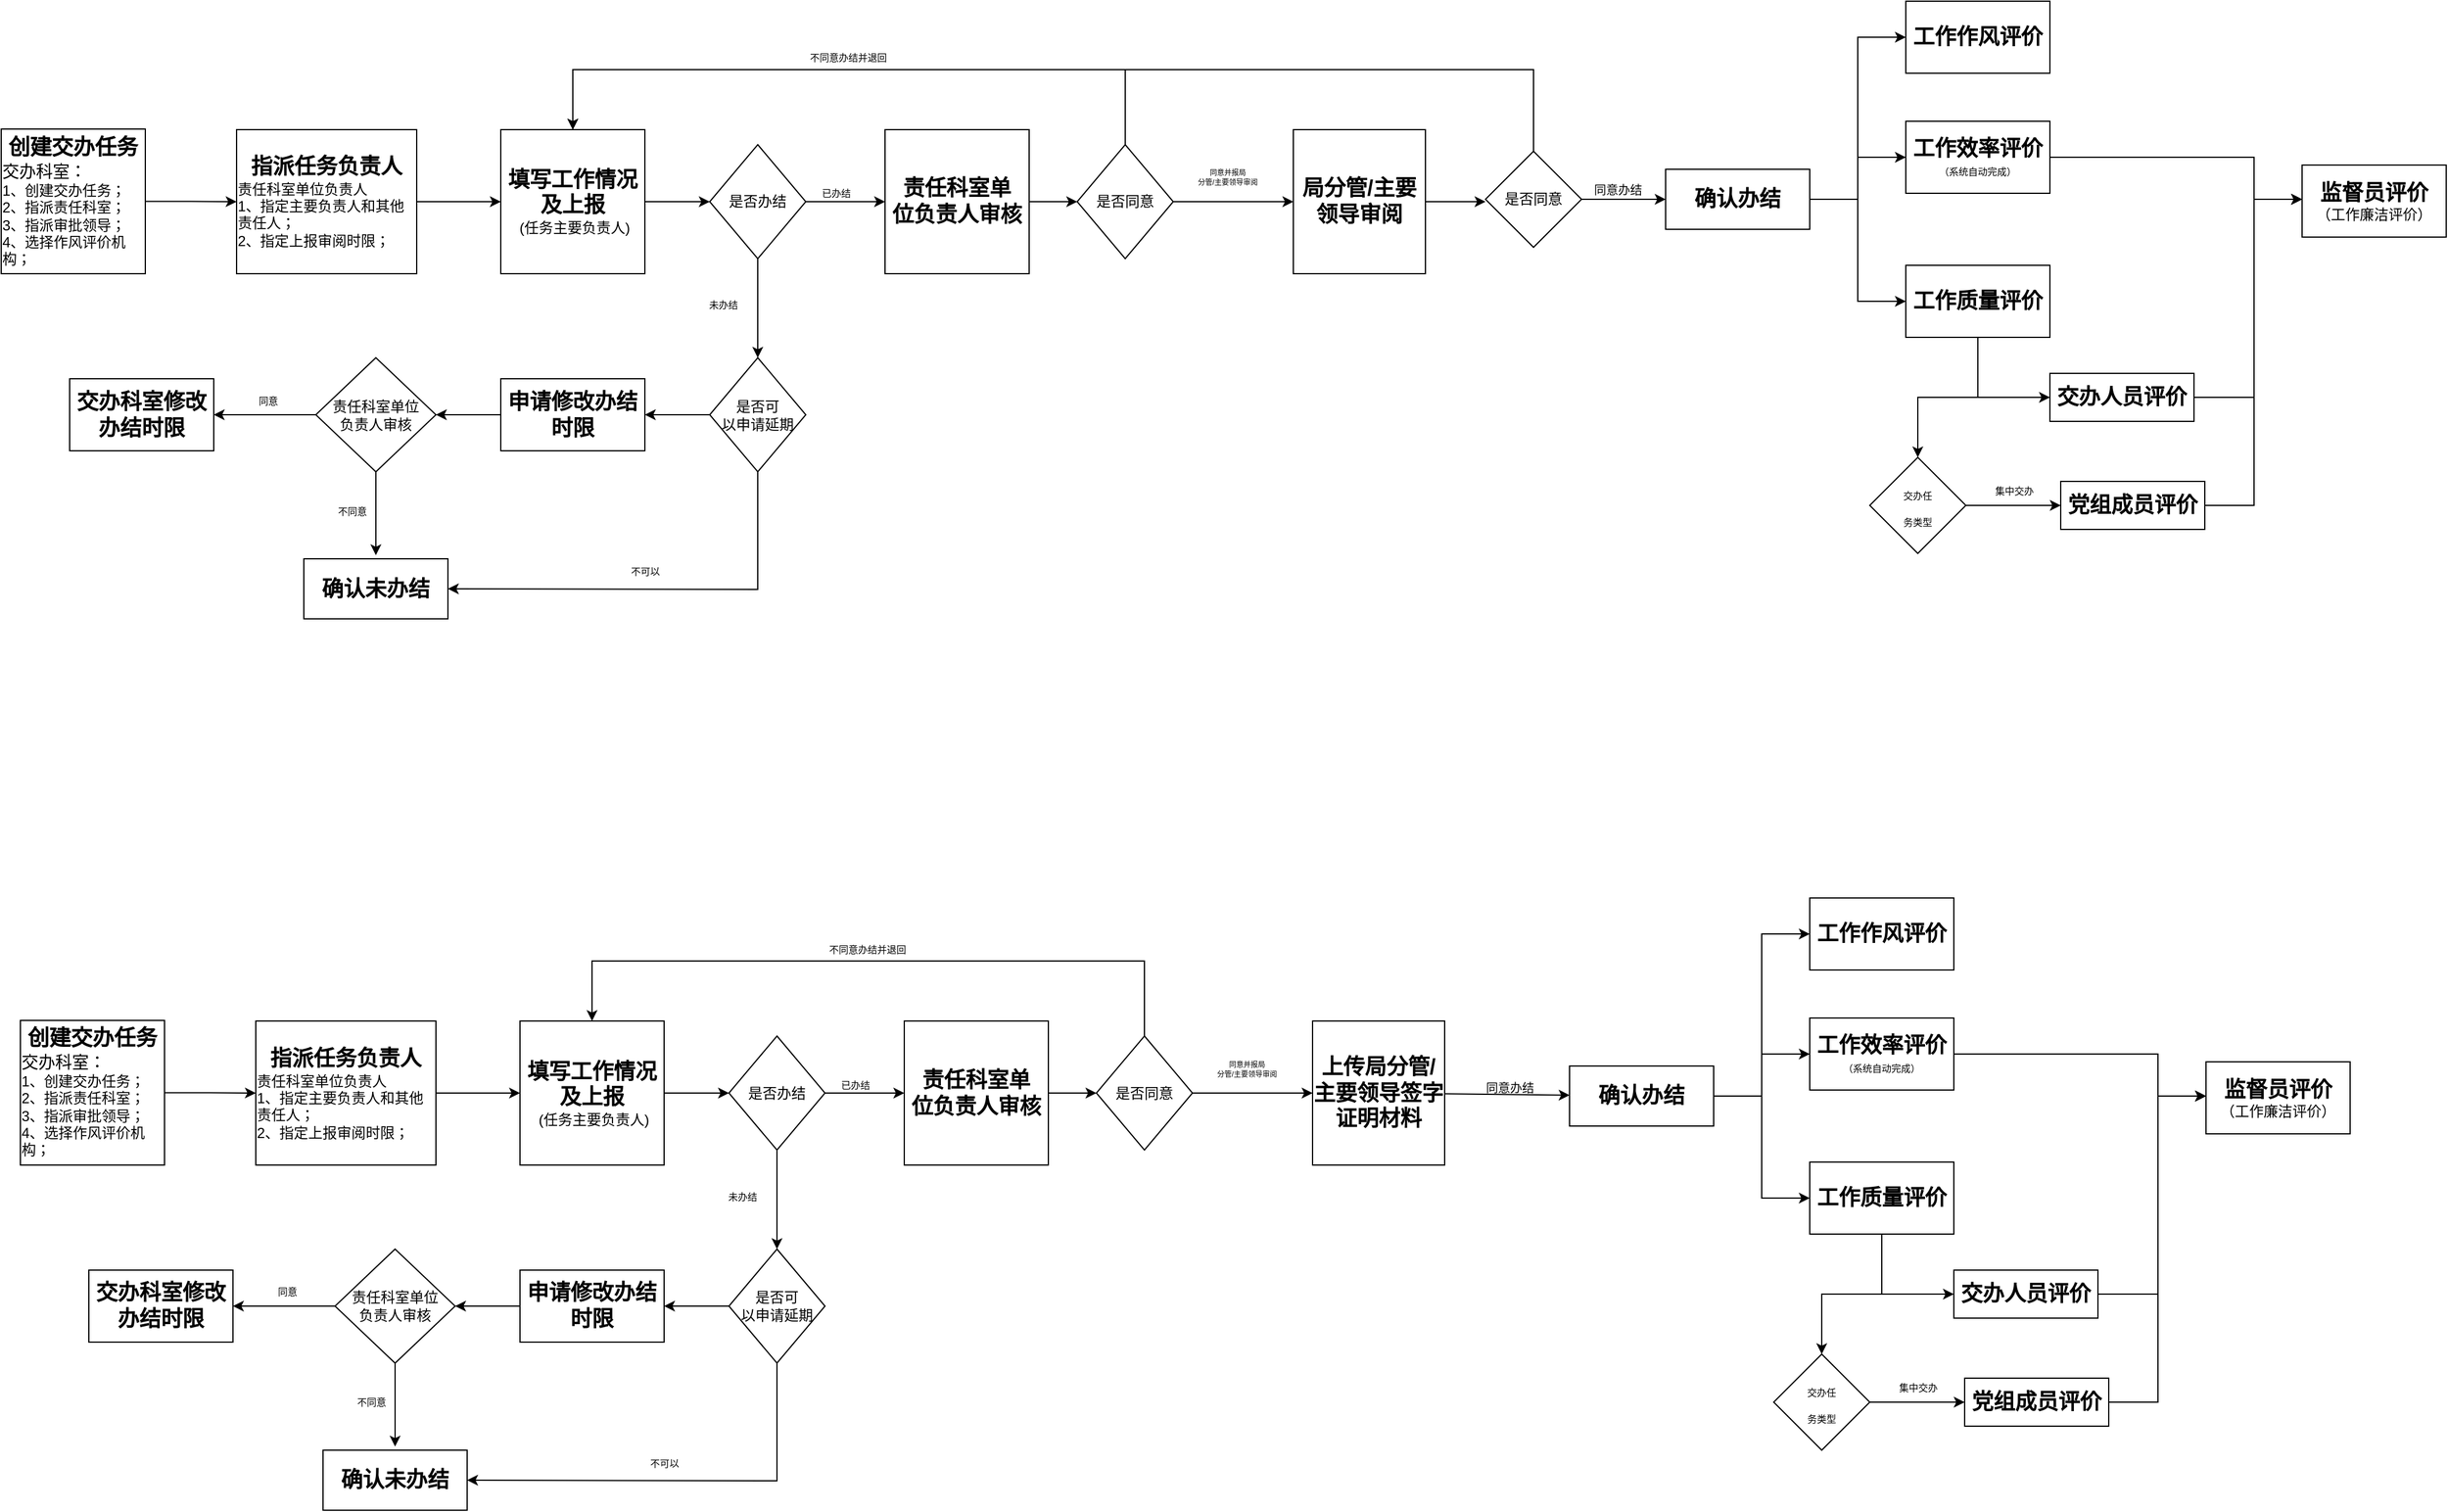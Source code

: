<mxfile version="16.2.4" type="github">
  <diagram id="zva_Izvk_Pw7jRFiOZ6U" name="第 1 页">
    <mxGraphModel dx="2249" dy="794" grid="1" gridSize="10" guides="1" tooltips="1" connect="1" arrows="1" fold="1" page="1" pageScale="1" pageWidth="827" pageHeight="1169" math="0" shadow="0">
      <root>
        <mxCell id="0" />
        <mxCell id="1" parent="0" />
        <mxCell id="wEzHK_rQ6-qJ8AS3pq5E-3" value="" style="edgeStyle=orthogonalEdgeStyle;rounded=0;orthogonalLoop=1;jettySize=auto;html=1;" edge="1" parent="1" source="wEzHK_rQ6-qJ8AS3pq5E-1" target="wEzHK_rQ6-qJ8AS3pq5E-2">
          <mxGeometry relative="1" as="geometry" />
        </mxCell>
        <mxCell id="wEzHK_rQ6-qJ8AS3pq5E-1" value="&lt;span style=&quot;text-align: left&quot;&gt;&lt;b&gt;&lt;font style=&quot;font-size: 18px&quot;&gt;创建交办任务&lt;/font&gt;&lt;/b&gt;&lt;br&gt;&lt;div style=&quot;text-align: left&quot;&gt;&lt;span style=&quot;font-size: 14px ; text-align: center&quot;&gt;交办科室：&lt;/span&gt;&lt;/div&gt;&lt;/span&gt;&lt;div style=&quot;text-align: left&quot;&gt;&lt;span&gt;1、创建交办任务；&lt;/span&gt;&lt;/div&gt;&lt;div style=&quot;text-align: left&quot;&gt;&lt;span&gt;2、指派责任科室；&lt;/span&gt;&lt;/div&gt;&lt;div style=&quot;text-align: left&quot;&gt;&lt;span&gt;3、指派审批领导；&lt;/span&gt;&lt;/div&gt;&lt;div style=&quot;text-align: left&quot;&gt;&lt;span&gt;4、选择作风评价机构；&lt;/span&gt;&lt;/div&gt;" style="rounded=0;whiteSpace=wrap;html=1;" vertex="1" parent="1">
          <mxGeometry x="-196" y="279.5" width="120" height="120.5" as="geometry" />
        </mxCell>
        <mxCell id="wEzHK_rQ6-qJ8AS3pq5E-7" value="" style="edgeStyle=orthogonalEdgeStyle;rounded=0;orthogonalLoop=1;jettySize=auto;html=1;fontSize=14;" edge="1" parent="1" source="wEzHK_rQ6-qJ8AS3pq5E-2" target="wEzHK_rQ6-qJ8AS3pq5E-6">
          <mxGeometry relative="1" as="geometry" />
        </mxCell>
        <mxCell id="wEzHK_rQ6-qJ8AS3pq5E-2" value="&lt;b&gt;&lt;font style=&quot;font-size: 18px&quot;&gt;指派任务负责人&lt;/font&gt;&lt;/b&gt;&lt;br&gt;&lt;div style=&quot;text-align: left&quot;&gt;责任科室单位负责人&lt;/div&gt;&lt;div style=&quot;text-align: left&quot;&gt;&lt;span&gt;1、指定主要负责人和其他责任人；&lt;/span&gt;&lt;/div&gt;&lt;div style=&quot;text-align: left&quot;&gt;&lt;span&gt;2、指定上报审阅时限；&lt;/span&gt;&lt;/div&gt;" style="rounded=0;whiteSpace=wrap;html=1;" vertex="1" parent="1">
          <mxGeometry y="280" width="150" height="120" as="geometry" />
        </mxCell>
        <mxCell id="wEzHK_rQ6-qJ8AS3pq5E-162" style="edgeStyle=none;rounded=0;orthogonalLoop=1;jettySize=auto;html=1;entryX=0;entryY=0.5;entryDx=0;entryDy=0;fontSize=18;" edge="1" parent="1" source="wEzHK_rQ6-qJ8AS3pq5E-6" target="wEzHK_rQ6-qJ8AS3pq5E-161">
          <mxGeometry relative="1" as="geometry" />
        </mxCell>
        <mxCell id="wEzHK_rQ6-qJ8AS3pq5E-6" value="&lt;font&gt;&lt;span style=&quot;font-size: 18px&quot;&gt;&lt;b&gt;填写工作情况及上报&lt;/b&gt;&lt;/span&gt;&lt;br&gt;&lt;div&gt;&lt;span&gt;&amp;nbsp;(任务主要负责人)&lt;/span&gt;&lt;br&gt;&lt;/div&gt;&lt;/font&gt;" style="whiteSpace=wrap;html=1;rounded=0;" vertex="1" parent="1">
          <mxGeometry x="220" y="280" width="120" height="120" as="geometry" />
        </mxCell>
        <mxCell id="wEzHK_rQ6-qJ8AS3pq5E-18" style="edgeStyle=orthogonalEdgeStyle;rounded=0;orthogonalLoop=1;jettySize=auto;html=1;fontSize=8;entryX=0.5;entryY=0;entryDx=0;entryDy=0;" edge="1" parent="1" source="wEzHK_rQ6-qJ8AS3pq5E-16" target="wEzHK_rQ6-qJ8AS3pq5E-6">
          <mxGeometry relative="1" as="geometry">
            <mxPoint x="280" y="230" as="targetPoint" />
            <Array as="points">
              <mxPoint x="740" y="230" />
              <mxPoint x="280" y="230" />
            </Array>
          </mxGeometry>
        </mxCell>
        <mxCell id="wEzHK_rQ6-qJ8AS3pq5E-19" value="不同意办结并退回" style="edgeLabel;html=1;align=center;verticalAlign=middle;resizable=0;points=[];fontSize=8;" vertex="1" connectable="0" parent="wEzHK_rQ6-qJ8AS3pq5E-18">
          <mxGeometry x="-0.08" y="-3" relative="1" as="geometry">
            <mxPoint x="-30" y="-7" as="offset" />
          </mxGeometry>
        </mxCell>
        <mxCell id="wEzHK_rQ6-qJ8AS3pq5E-21" value="" style="edgeStyle=orthogonalEdgeStyle;rounded=0;orthogonalLoop=1;jettySize=auto;html=1;fontSize=8;" edge="1" parent="1" source="wEzHK_rQ6-qJ8AS3pq5E-16" target="wEzHK_rQ6-qJ8AS3pq5E-20">
          <mxGeometry relative="1" as="geometry" />
        </mxCell>
        <mxCell id="wEzHK_rQ6-qJ8AS3pq5E-16" value="是否同意" style="rhombus;whiteSpace=wrap;html=1;rounded=0;" vertex="1" parent="1">
          <mxGeometry x="700" y="292.5" width="80" height="95" as="geometry" />
        </mxCell>
        <mxCell id="wEzHK_rQ6-qJ8AS3pq5E-26" value="" style="edgeStyle=orthogonalEdgeStyle;rounded=0;orthogonalLoop=1;jettySize=auto;html=1;fontSize=18;" edge="1" parent="1" source="wEzHK_rQ6-qJ8AS3pq5E-20">
          <mxGeometry relative="1" as="geometry">
            <mxPoint x="1040" y="340" as="targetPoint" />
          </mxGeometry>
        </mxCell>
        <mxCell id="wEzHK_rQ6-qJ8AS3pq5E-20" value="&lt;font style=&quot;font-size: 18px&quot;&gt;&lt;b&gt;局分管/主要领导审阅&lt;/b&gt;&lt;/font&gt;" style="whiteSpace=wrap;html=1;rounded=0;" vertex="1" parent="1">
          <mxGeometry x="880" y="280" width="110" height="120" as="geometry" />
        </mxCell>
        <mxCell id="wEzHK_rQ6-qJ8AS3pq5E-23" value="同意并报局&lt;br&gt;分管/主要领导审阅" style="text;html=1;align=center;verticalAlign=middle;resizable=0;points=[];autosize=1;strokeColor=none;fillColor=none;fontSize=6;" vertex="1" parent="1">
          <mxGeometry x="770" y="310" width="110" height="20" as="geometry" />
        </mxCell>
        <mxCell id="wEzHK_rQ6-qJ8AS3pq5E-31" style="edgeStyle=orthogonalEdgeStyle;rounded=0;orthogonalLoop=1;jettySize=auto;html=1;fontSize=18;exitX=0.5;exitY=1;exitDx=0;exitDy=0;" edge="1" parent="1" source="wEzHK_rQ6-qJ8AS3pq5E-40">
          <mxGeometry relative="1" as="geometry">
            <mxPoint x="1090" y="385" as="sourcePoint" />
            <mxPoint x="280" y="280" as="targetPoint" />
            <Array as="points">
              <mxPoint x="1080" y="230" />
              <mxPoint x="280" y="230" />
            </Array>
          </mxGeometry>
        </mxCell>
        <mxCell id="wEzHK_rQ6-qJ8AS3pq5E-33" value="同意办结" style="text;html=1;align=center;verticalAlign=middle;resizable=0;points=[];autosize=1;strokeColor=none;fillColor=none;fontSize=10;" vertex="1" parent="1">
          <mxGeometry x="1120" y="320" width="60" height="20" as="geometry" />
        </mxCell>
        <mxCell id="wEzHK_rQ6-qJ8AS3pq5E-63" value="" style="edgeStyle=orthogonalEdgeStyle;rounded=0;orthogonalLoop=1;jettySize=auto;html=1;fontSize=8;exitX=1;exitY=0.5;exitDx=0;exitDy=0;" edge="1" parent="1" source="wEzHK_rQ6-qJ8AS3pq5E-37" target="wEzHK_rQ6-qJ8AS3pq5E-62">
          <mxGeometry relative="1" as="geometry">
            <Array as="points">
              <mxPoint x="1350" y="338" />
              <mxPoint x="1350" y="423" />
            </Array>
          </mxGeometry>
        </mxCell>
        <mxCell id="wEzHK_rQ6-qJ8AS3pq5E-67" value="" style="edgeStyle=orthogonalEdgeStyle;rounded=0;orthogonalLoop=1;jettySize=auto;html=1;fontSize=18;startArrow=none;exitX=1;exitY=0.5;exitDx=0;exitDy=0;" edge="1" parent="1" source="wEzHK_rQ6-qJ8AS3pq5E-37" target="wEzHK_rQ6-qJ8AS3pq5E-66">
          <mxGeometry relative="1" as="geometry">
            <mxPoint x="1350" y="303" as="sourcePoint" />
            <Array as="points">
              <mxPoint x="1350" y="338" />
              <mxPoint x="1350" y="203" />
            </Array>
          </mxGeometry>
        </mxCell>
        <mxCell id="wEzHK_rQ6-qJ8AS3pq5E-69" style="edgeStyle=orthogonalEdgeStyle;rounded=0;orthogonalLoop=1;jettySize=auto;html=1;entryX=0;entryY=0.5;entryDx=0;entryDy=0;fontSize=18;" edge="1" parent="1" source="wEzHK_rQ6-qJ8AS3pq5E-37" target="wEzHK_rQ6-qJ8AS3pq5E-68">
          <mxGeometry relative="1" as="geometry" />
        </mxCell>
        <mxCell id="wEzHK_rQ6-qJ8AS3pq5E-37" value="&lt;b&gt;&lt;font style=&quot;font-size: 18px&quot;&gt;确认办结&lt;/font&gt;&lt;/b&gt;" style="whiteSpace=wrap;html=1;rounded=0;" vertex="1" parent="1">
          <mxGeometry x="1190" y="313" width="120" height="50" as="geometry" />
        </mxCell>
        <mxCell id="wEzHK_rQ6-qJ8AS3pq5E-159" style="edgeStyle=none;rounded=0;orthogonalLoop=1;jettySize=auto;html=1;fontSize=18;" edge="1" parent="1" source="wEzHK_rQ6-qJ8AS3pq5E-40" target="wEzHK_rQ6-qJ8AS3pq5E-37">
          <mxGeometry relative="1" as="geometry" />
        </mxCell>
        <mxCell id="wEzHK_rQ6-qJ8AS3pq5E-40" value="是否同意" style="rhombus;whiteSpace=wrap;html=1;rounded=0;" vertex="1" parent="1">
          <mxGeometry x="1040" y="298" width="80" height="80" as="geometry" />
        </mxCell>
        <mxCell id="wEzHK_rQ6-qJ8AS3pq5E-76" style="edgeStyle=orthogonalEdgeStyle;rounded=0;orthogonalLoop=1;jettySize=auto;html=1;entryX=0;entryY=0.5;entryDx=0;entryDy=0;fontSize=18;" edge="1" parent="1" source="wEzHK_rQ6-qJ8AS3pq5E-51">
          <mxGeometry relative="1" as="geometry">
            <mxPoint x="1720" y="338" as="targetPoint" />
            <Array as="points">
              <mxPoint x="1680" y="503" />
              <mxPoint x="1680" y="338" />
            </Array>
          </mxGeometry>
        </mxCell>
        <mxCell id="wEzHK_rQ6-qJ8AS3pq5E-51" value="&lt;b&gt;&lt;font style=&quot;font-size: 18px&quot;&gt;交办人员评价&lt;/font&gt;&lt;/b&gt;" style="whiteSpace=wrap;html=1;rounded=0;" vertex="1" parent="1">
          <mxGeometry x="1510" y="483" width="120" height="40" as="geometry" />
        </mxCell>
        <mxCell id="wEzHK_rQ6-qJ8AS3pq5E-56" value="" style="edgeStyle=orthogonalEdgeStyle;rounded=0;orthogonalLoop=1;jettySize=auto;html=1;fontSize=8;" edge="1" parent="1" source="wEzHK_rQ6-qJ8AS3pq5E-53" target="wEzHK_rQ6-qJ8AS3pq5E-55">
          <mxGeometry relative="1" as="geometry" />
        </mxCell>
        <mxCell id="wEzHK_rQ6-qJ8AS3pq5E-53" value="&lt;font style=&quot;font-size: 8px&quot;&gt;交办任&lt;br&gt;务类型&lt;/font&gt;" style="rhombus;whiteSpace=wrap;html=1;fontSize=18;" vertex="1" parent="1">
          <mxGeometry x="1360" y="553" width="80" height="80" as="geometry" />
        </mxCell>
        <mxCell id="wEzHK_rQ6-qJ8AS3pq5E-77" style="edgeStyle=orthogonalEdgeStyle;rounded=0;orthogonalLoop=1;jettySize=auto;html=1;entryX=0;entryY=0.5;entryDx=0;entryDy=0;fontSize=18;" edge="1" parent="1" source="wEzHK_rQ6-qJ8AS3pq5E-55">
          <mxGeometry relative="1" as="geometry">
            <mxPoint x="1720" y="338" as="targetPoint" />
            <Array as="points">
              <mxPoint x="1680" y="593" />
              <mxPoint x="1680" y="338" />
            </Array>
          </mxGeometry>
        </mxCell>
        <mxCell id="wEzHK_rQ6-qJ8AS3pq5E-55" value="&lt;b&gt;&lt;font style=&quot;font-size: 18px&quot;&gt;党组成员评价&lt;/font&gt;&lt;/b&gt;" style="whiteSpace=wrap;html=1;fontSize=18;" vertex="1" parent="1">
          <mxGeometry x="1519" y="573" width="120" height="40" as="geometry" />
        </mxCell>
        <mxCell id="wEzHK_rQ6-qJ8AS3pq5E-57" value="&lt;font style=&quot;font-size: 8px&quot;&gt;集中交办&lt;/font&gt;" style="text;html=1;align=center;verticalAlign=middle;resizable=0;points=[];autosize=1;strokeColor=none;fillColor=none;fontSize=18;" vertex="1" parent="1">
          <mxGeometry x="1450" y="563" width="60" height="30" as="geometry" />
        </mxCell>
        <mxCell id="wEzHK_rQ6-qJ8AS3pq5E-64" style="edgeStyle=orthogonalEdgeStyle;rounded=0;orthogonalLoop=1;jettySize=auto;html=1;fontSize=18;" edge="1" parent="1" source="wEzHK_rQ6-qJ8AS3pq5E-62" target="wEzHK_rQ6-qJ8AS3pq5E-53">
          <mxGeometry relative="1" as="geometry" />
        </mxCell>
        <mxCell id="wEzHK_rQ6-qJ8AS3pq5E-72" style="edgeStyle=orthogonalEdgeStyle;rounded=0;orthogonalLoop=1;jettySize=auto;html=1;fontSize=8;" edge="1" parent="1" source="wEzHK_rQ6-qJ8AS3pq5E-62" target="wEzHK_rQ6-qJ8AS3pq5E-51">
          <mxGeometry relative="1" as="geometry">
            <Array as="points">
              <mxPoint x="1450" y="503" />
            </Array>
          </mxGeometry>
        </mxCell>
        <mxCell id="wEzHK_rQ6-qJ8AS3pq5E-62" value="&lt;font style=&quot;font-size: 18px&quot;&gt;&lt;b&gt;工作质量评价&lt;/b&gt;&lt;/font&gt;" style="whiteSpace=wrap;html=1;rounded=0;" vertex="1" parent="1">
          <mxGeometry x="1390" y="393" width="120" height="60" as="geometry" />
        </mxCell>
        <mxCell id="wEzHK_rQ6-qJ8AS3pq5E-66" value="&lt;font style=&quot;font-size: 18px&quot;&gt;&lt;b&gt;工作作风评价&lt;/b&gt;&lt;/font&gt;" style="whiteSpace=wrap;html=1;rounded=0;" vertex="1" parent="1">
          <mxGeometry x="1390" y="173" width="120" height="60" as="geometry" />
        </mxCell>
        <mxCell id="wEzHK_rQ6-qJ8AS3pq5E-74" value="" style="edgeStyle=orthogonalEdgeStyle;rounded=0;orthogonalLoop=1;jettySize=auto;html=1;fontSize=8;exitX=1;exitY=0.5;exitDx=0;exitDy=0;" edge="1" parent="1" source="wEzHK_rQ6-qJ8AS3pq5E-68">
          <mxGeometry relative="1" as="geometry">
            <mxPoint x="1720" y="338" as="targetPoint" />
            <Array as="points">
              <mxPoint x="1680" y="303" />
              <mxPoint x="1680" y="338" />
            </Array>
          </mxGeometry>
        </mxCell>
        <mxCell id="wEzHK_rQ6-qJ8AS3pq5E-73" value="&lt;b&gt;&lt;font style=&quot;font-size: 18px&quot;&gt;监督员评价&lt;/font&gt;&lt;/b&gt;&lt;br&gt;（工作廉洁评价）" style="whiteSpace=wrap;html=1;rounded=0;" vertex="1" parent="1">
          <mxGeometry x="1720" y="309.5" width="120" height="60" as="geometry" />
        </mxCell>
        <mxCell id="wEzHK_rQ6-qJ8AS3pq5E-68" value="&lt;font&gt;&lt;span style=&quot;font-weight: bold ; font-size: 18px&quot;&gt;工作效率评价&lt;/span&gt;&lt;br&gt;&lt;font style=&quot;font-size: 8px&quot;&gt;（系统自动完成）&lt;/font&gt;&lt;br&gt;&lt;/font&gt;" style="whiteSpace=wrap;html=1;rounded=0;" vertex="1" parent="1">
          <mxGeometry x="1390" y="273" width="120" height="60" as="geometry" />
        </mxCell>
        <mxCell id="wEzHK_rQ6-qJ8AS3pq5E-78" value="" style="edgeStyle=orthogonalEdgeStyle;rounded=0;orthogonalLoop=1;jettySize=auto;html=1;fontSize=18;endArrow=none;" edge="1" parent="1" source="wEzHK_rQ6-qJ8AS3pq5E-37" target="wEzHK_rQ6-qJ8AS3pq5E-68">
          <mxGeometry relative="1" as="geometry">
            <mxPoint x="1310" y="338" as="sourcePoint" />
            <mxPoint x="1450" y="203" as="targetPoint" />
          </mxGeometry>
        </mxCell>
        <mxCell id="wEzHK_rQ6-qJ8AS3pq5E-87" style="edgeStyle=orthogonalEdgeStyle;rounded=0;orthogonalLoop=1;jettySize=auto;html=1;fontSize=18;" edge="1" parent="1" source="wEzHK_rQ6-qJ8AS3pq5E-85" target="wEzHK_rQ6-qJ8AS3pq5E-16">
          <mxGeometry relative="1" as="geometry" />
        </mxCell>
        <mxCell id="wEzHK_rQ6-qJ8AS3pq5E-85" value="&lt;font style=&quot;font-size: 18px&quot;&gt;&lt;b&gt;&lt;span style=&quot;background-color: rgb(255 , 255 , 255)&quot;&gt;责任科室单&lt;/span&gt;&lt;br style=&quot;background-color: rgb(255 , 255 , 255)&quot;&gt;&lt;span style=&quot;background-color: rgb(255 , 255 , 255)&quot;&gt;位负责人审核&lt;/span&gt;&lt;/b&gt;&lt;/font&gt;" style="whiteSpace=wrap;html=1;rounded=0;align=center;" vertex="1" parent="1">
          <mxGeometry x="540" y="280" width="120" height="120" as="geometry" />
        </mxCell>
        <mxCell id="wEzHK_rQ6-qJ8AS3pq5E-92" value="" style="edgeStyle=orthogonalEdgeStyle;rounded=0;orthogonalLoop=1;jettySize=auto;html=1;" edge="1" parent="1" target="wEzHK_rQ6-qJ8AS3pq5E-95">
          <mxGeometry relative="1" as="geometry">
            <mxPoint x="60" y="1299.5" as="sourcePoint" />
          </mxGeometry>
        </mxCell>
        <mxCell id="wEzHK_rQ6-qJ8AS3pq5E-94" value="" style="edgeStyle=orthogonalEdgeStyle;rounded=0;orthogonalLoop=1;jettySize=auto;html=1;fontSize=14;" edge="1" parent="1" target="wEzHK_rQ6-qJ8AS3pq5E-97">
          <mxGeometry relative="1" as="geometry">
            <mxPoint x="300" y="1300" as="sourcePoint" />
          </mxGeometry>
        </mxCell>
        <mxCell id="wEzHK_rQ6-qJ8AS3pq5E-96" value="" style="edgeStyle=orthogonalEdgeStyle;rounded=0;orthogonalLoop=1;jettySize=auto;html=1;fontSize=18;" edge="1" parent="1" target="wEzHK_rQ6-qJ8AS3pq5E-144">
          <mxGeometry relative="1" as="geometry">
            <mxPoint x="490" y="1300" as="sourcePoint" />
          </mxGeometry>
        </mxCell>
        <mxCell id="wEzHK_rQ6-qJ8AS3pq5E-109" value="" style="edgeStyle=orthogonalEdgeStyle;rounded=0;orthogonalLoop=1;jettySize=auto;html=1;fontSize=10;" edge="1" parent="1" target="wEzHK_rQ6-qJ8AS3pq5E-119">
          <mxGeometry relative="1" as="geometry">
            <Array as="points">
              <mxPoint x="1155" y="1220" />
              <mxPoint x="1570" y="1220" />
            </Array>
            <mxPoint x="1155" y="1255" as="sourcePoint" />
          </mxGeometry>
        </mxCell>
        <mxCell id="wEzHK_rQ6-qJ8AS3pq5E-163" style="edgeStyle=none;rounded=0;orthogonalLoop=1;jettySize=auto;html=1;entryX=0;entryY=0.5;entryDx=0;entryDy=0;fontSize=18;" edge="1" parent="1" source="wEzHK_rQ6-qJ8AS3pq5E-161" target="wEzHK_rQ6-qJ8AS3pq5E-85">
          <mxGeometry relative="1" as="geometry" />
        </mxCell>
        <mxCell id="wEzHK_rQ6-qJ8AS3pq5E-170" value="" style="edgeStyle=none;rounded=0;orthogonalLoop=1;jettySize=auto;html=1;fontSize=8;" edge="1" parent="1" source="wEzHK_rQ6-qJ8AS3pq5E-161" target="wEzHK_rQ6-qJ8AS3pq5E-188">
          <mxGeometry relative="1" as="geometry">
            <mxPoint x="434" y="440" as="targetPoint" />
          </mxGeometry>
        </mxCell>
        <mxCell id="wEzHK_rQ6-qJ8AS3pq5E-161" value="是否办结" style="rhombus;whiteSpace=wrap;html=1;rounded=0;" vertex="1" parent="1">
          <mxGeometry x="394" y="292.5" width="80" height="95" as="geometry" />
        </mxCell>
        <mxCell id="wEzHK_rQ6-qJ8AS3pq5E-164" value="&lt;font style=&quot;font-size: 8px&quot;&gt;已办结&lt;/font&gt;" style="text;html=1;align=center;verticalAlign=middle;resizable=0;points=[];autosize=1;strokeColor=none;fillColor=none;fontSize=18;" vertex="1" parent="1">
          <mxGeometry x="474" y="315" width="50" height="30" as="geometry" />
        </mxCell>
        <mxCell id="wEzHK_rQ6-qJ8AS3pq5E-168" value="&lt;font style=&quot;font-size: 8px&quot;&gt;未办结&lt;/font&gt;" style="text;html=1;align=center;verticalAlign=middle;resizable=0;points=[];autosize=1;strokeColor=none;fillColor=none;fontSize=18;" vertex="1" parent="1">
          <mxGeometry x="380" y="408" width="50" height="30" as="geometry" />
        </mxCell>
        <mxCell id="wEzHK_rQ6-qJ8AS3pq5E-178" style="edgeStyle=none;rounded=0;orthogonalLoop=1;jettySize=auto;html=1;entryX=1;entryY=0.5;entryDx=0;entryDy=0;fontSize=18;" edge="1" parent="1" source="wEzHK_rQ6-qJ8AS3pq5E-174" target="wEzHK_rQ6-qJ8AS3pq5E-177">
          <mxGeometry relative="1" as="geometry" />
        </mxCell>
        <mxCell id="wEzHK_rQ6-qJ8AS3pq5E-174" value="&lt;b&gt;&lt;font style=&quot;font-size: 18px&quot;&gt;申请修改办结时限&lt;/font&gt;&lt;/b&gt;" style="whiteSpace=wrap;html=1;rounded=0;" vertex="1" parent="1">
          <mxGeometry x="220" y="487.5" width="120" height="60" as="geometry" />
        </mxCell>
        <mxCell id="wEzHK_rQ6-qJ8AS3pq5E-179" style="edgeStyle=none;rounded=0;orthogonalLoop=1;jettySize=auto;html=1;fontSize=18;entryX=1;entryY=0.5;entryDx=0;entryDy=0;" edge="1" parent="1" source="wEzHK_rQ6-qJ8AS3pq5E-177" target="wEzHK_rQ6-qJ8AS3pq5E-181">
          <mxGeometry relative="1" as="geometry">
            <mxPoint x="6" y="517.5" as="targetPoint" />
          </mxGeometry>
        </mxCell>
        <mxCell id="wEzHK_rQ6-qJ8AS3pq5E-184" value="" style="edgeStyle=none;rounded=0;orthogonalLoop=1;jettySize=auto;html=1;fontSize=8;" edge="1" parent="1" source="wEzHK_rQ6-qJ8AS3pq5E-177">
          <mxGeometry relative="1" as="geometry">
            <mxPoint x="116" y="634.5" as="targetPoint" />
          </mxGeometry>
        </mxCell>
        <mxCell id="wEzHK_rQ6-qJ8AS3pq5E-177" value="责任科室单位&lt;br&gt;负责人审核" style="rhombus;whiteSpace=wrap;html=1;rounded=0;" vertex="1" parent="1">
          <mxGeometry x="66" y="470" width="100" height="95" as="geometry" />
        </mxCell>
        <mxCell id="wEzHK_rQ6-qJ8AS3pq5E-180" value="&lt;font style=&quot;font-size: 8px&quot;&gt;同意&lt;/font&gt;" style="text;html=1;align=center;verticalAlign=middle;resizable=0;points=[];autosize=1;strokeColor=none;fillColor=none;fontSize=18;" vertex="1" parent="1">
          <mxGeometry x="6" y="487.5" width="40" height="30" as="geometry" />
        </mxCell>
        <mxCell id="wEzHK_rQ6-qJ8AS3pq5E-181" value="&lt;b&gt;&lt;font style=&quot;font-size: 18px&quot;&gt;交办科室修改办结时限&lt;/font&gt;&lt;/b&gt;" style="whiteSpace=wrap;html=1;rounded=0;" vertex="1" parent="1">
          <mxGeometry x="-139" y="487.5" width="120" height="60" as="geometry" />
        </mxCell>
        <mxCell id="wEzHK_rQ6-qJ8AS3pq5E-185" value="&lt;font style=&quot;font-size: 8px&quot;&gt;不同意&lt;/font&gt;" style="text;html=1;align=center;verticalAlign=middle;resizable=0;points=[];autosize=1;strokeColor=none;fillColor=none;fontSize=18;" vertex="1" parent="1">
          <mxGeometry x="71" y="579.5" width="50" height="30" as="geometry" />
        </mxCell>
        <mxCell id="wEzHK_rQ6-qJ8AS3pq5E-187" value="&lt;b&gt;&lt;font style=&quot;font-size: 18px&quot;&gt;确认未办结&lt;/font&gt;&lt;/b&gt;" style="whiteSpace=wrap;html=1;rounded=0;" vertex="1" parent="1">
          <mxGeometry x="56" y="637.5" width="120" height="50" as="geometry" />
        </mxCell>
        <mxCell id="wEzHK_rQ6-qJ8AS3pq5E-189" value="" style="edgeStyle=none;rounded=0;orthogonalLoop=1;jettySize=auto;html=1;fontSize=18;" edge="1" parent="1" source="wEzHK_rQ6-qJ8AS3pq5E-188" target="wEzHK_rQ6-qJ8AS3pq5E-174">
          <mxGeometry relative="1" as="geometry" />
        </mxCell>
        <mxCell id="wEzHK_rQ6-qJ8AS3pq5E-192" style="edgeStyle=none;rounded=0;orthogonalLoop=1;jettySize=auto;html=1;entryX=1;entryY=0.5;entryDx=0;entryDy=0;fontSize=18;" edge="1" parent="1" source="wEzHK_rQ6-qJ8AS3pq5E-188" target="wEzHK_rQ6-qJ8AS3pq5E-187">
          <mxGeometry relative="1" as="geometry">
            <Array as="points">
              <mxPoint x="434" y="663" />
            </Array>
          </mxGeometry>
        </mxCell>
        <mxCell id="wEzHK_rQ6-qJ8AS3pq5E-188" value="是否可&lt;br&gt;以申请延期" style="rhombus;whiteSpace=wrap;html=1;rounded=0;" vertex="1" parent="1">
          <mxGeometry x="394" y="470" width="80" height="95" as="geometry" />
        </mxCell>
        <mxCell id="wEzHK_rQ6-qJ8AS3pq5E-191" value="&lt;span style=&quot;font-size: 8px&quot;&gt;不可以&lt;/span&gt;" style="text;html=1;align=center;verticalAlign=middle;resizable=0;points=[];autosize=1;strokeColor=none;fillColor=none;fontSize=18;" vertex="1" parent="1">
          <mxGeometry x="315" y="630" width="50" height="30" as="geometry" />
        </mxCell>
        <mxCell id="wEzHK_rQ6-qJ8AS3pq5E-193" value="" style="edgeStyle=orthogonalEdgeStyle;rounded=0;orthogonalLoop=1;jettySize=auto;html=1;" edge="1" parent="1" source="wEzHK_rQ6-qJ8AS3pq5E-194" target="wEzHK_rQ6-qJ8AS3pq5E-196">
          <mxGeometry relative="1" as="geometry" />
        </mxCell>
        <mxCell id="wEzHK_rQ6-qJ8AS3pq5E-194" value="&lt;span style=&quot;text-align: left&quot;&gt;&lt;b&gt;&lt;font style=&quot;font-size: 18px&quot;&gt;创建交办任务&lt;/font&gt;&lt;/b&gt;&lt;br&gt;&lt;div style=&quot;text-align: left&quot;&gt;&lt;span style=&quot;font-size: 14px ; text-align: center&quot;&gt;交办科室：&lt;/span&gt;&lt;/div&gt;&lt;/span&gt;&lt;div style=&quot;text-align: left&quot;&gt;&lt;span&gt;1、创建交办任务；&lt;/span&gt;&lt;/div&gt;&lt;div style=&quot;text-align: left&quot;&gt;&lt;span&gt;2、指派责任科室；&lt;/span&gt;&lt;/div&gt;&lt;div style=&quot;text-align: left&quot;&gt;&lt;span&gt;3、指派审批领导；&lt;/span&gt;&lt;/div&gt;&lt;div style=&quot;text-align: left&quot;&gt;&lt;span&gt;4、选择作风评价机构；&lt;/span&gt;&lt;/div&gt;" style="rounded=0;whiteSpace=wrap;html=1;" vertex="1" parent="1">
          <mxGeometry x="-180" y="1022" width="120" height="120.5" as="geometry" />
        </mxCell>
        <mxCell id="wEzHK_rQ6-qJ8AS3pq5E-195" value="" style="edgeStyle=orthogonalEdgeStyle;rounded=0;orthogonalLoop=1;jettySize=auto;html=1;fontSize=14;" edge="1" parent="1" source="wEzHK_rQ6-qJ8AS3pq5E-196" target="wEzHK_rQ6-qJ8AS3pq5E-198">
          <mxGeometry relative="1" as="geometry" />
        </mxCell>
        <mxCell id="wEzHK_rQ6-qJ8AS3pq5E-196" value="&lt;b&gt;&lt;font style=&quot;font-size: 18px&quot;&gt;指派任务负责人&lt;/font&gt;&lt;/b&gt;&lt;br&gt;&lt;div style=&quot;text-align: left&quot;&gt;责任科室单位负责人&lt;/div&gt;&lt;div style=&quot;text-align: left&quot;&gt;&lt;span&gt;1、指定主要负责人和其他责任人；&lt;/span&gt;&lt;/div&gt;&lt;div style=&quot;text-align: left&quot;&gt;&lt;span&gt;2、指定上报审阅时限；&lt;/span&gt;&lt;/div&gt;" style="rounded=0;whiteSpace=wrap;html=1;" vertex="1" parent="1">
          <mxGeometry x="16" y="1022.5" width="150" height="120" as="geometry" />
        </mxCell>
        <mxCell id="wEzHK_rQ6-qJ8AS3pq5E-197" style="edgeStyle=none;rounded=0;orthogonalLoop=1;jettySize=auto;html=1;entryX=0;entryY=0.5;entryDx=0;entryDy=0;fontSize=18;" edge="1" parent="1" source="wEzHK_rQ6-qJ8AS3pq5E-198" target="wEzHK_rQ6-qJ8AS3pq5E-233">
          <mxGeometry relative="1" as="geometry" />
        </mxCell>
        <mxCell id="wEzHK_rQ6-qJ8AS3pq5E-198" value="&lt;font&gt;&lt;span style=&quot;font-size: 18px&quot;&gt;&lt;b&gt;填写工作情况及上报&lt;/b&gt;&lt;/span&gt;&lt;br&gt;&lt;div&gt;&lt;span&gt;&amp;nbsp;(任务主要负责人)&lt;/span&gt;&lt;br&gt;&lt;/div&gt;&lt;/font&gt;" style="whiteSpace=wrap;html=1;rounded=0;" vertex="1" parent="1">
          <mxGeometry x="236" y="1022.5" width="120" height="120" as="geometry" />
        </mxCell>
        <mxCell id="wEzHK_rQ6-qJ8AS3pq5E-199" style="edgeStyle=orthogonalEdgeStyle;rounded=0;orthogonalLoop=1;jettySize=auto;html=1;fontSize=8;entryX=0.5;entryY=0;entryDx=0;entryDy=0;" edge="1" parent="1" source="wEzHK_rQ6-qJ8AS3pq5E-202" target="wEzHK_rQ6-qJ8AS3pq5E-198">
          <mxGeometry relative="1" as="geometry">
            <mxPoint x="296" y="972.5" as="targetPoint" />
            <Array as="points">
              <mxPoint x="756" y="972.5" />
              <mxPoint x="296" y="972.5" />
            </Array>
          </mxGeometry>
        </mxCell>
        <mxCell id="wEzHK_rQ6-qJ8AS3pq5E-200" value="不同意办结并退回" style="edgeLabel;html=1;align=center;verticalAlign=middle;resizable=0;points=[];fontSize=8;" vertex="1" connectable="0" parent="wEzHK_rQ6-qJ8AS3pq5E-199">
          <mxGeometry x="-0.08" y="-3" relative="1" as="geometry">
            <mxPoint x="-30" y="-7" as="offset" />
          </mxGeometry>
        </mxCell>
        <mxCell id="wEzHK_rQ6-qJ8AS3pq5E-201" value="" style="edgeStyle=orthogonalEdgeStyle;rounded=0;orthogonalLoop=1;jettySize=auto;html=1;fontSize=8;" edge="1" parent="1" source="wEzHK_rQ6-qJ8AS3pq5E-202" target="wEzHK_rQ6-qJ8AS3pq5E-204">
          <mxGeometry relative="1" as="geometry" />
        </mxCell>
        <mxCell id="wEzHK_rQ6-qJ8AS3pq5E-202" value="是否同意" style="rhombus;whiteSpace=wrap;html=1;rounded=0;" vertex="1" parent="1">
          <mxGeometry x="716" y="1035" width="80" height="95" as="geometry" />
        </mxCell>
        <mxCell id="wEzHK_rQ6-qJ8AS3pq5E-249" style="edgeStyle=none;rounded=0;orthogonalLoop=1;jettySize=auto;html=1;fontSize=18;" edge="1" parent="1" source="wEzHK_rQ6-qJ8AS3pq5E-204" target="wEzHK_rQ6-qJ8AS3pq5E-211">
          <mxGeometry relative="1" as="geometry" />
        </mxCell>
        <mxCell id="wEzHK_rQ6-qJ8AS3pq5E-204" value="&lt;b style=&quot;font-size: 18px&quot;&gt;上传局分管/主要领导签字证明材料&lt;/b&gt;" style="whiteSpace=wrap;html=1;rounded=0;" vertex="1" parent="1">
          <mxGeometry x="896" y="1022.5" width="110" height="120" as="geometry" />
        </mxCell>
        <mxCell id="wEzHK_rQ6-qJ8AS3pq5E-205" value="同意并报局&lt;br&gt;分管/主要领导审阅" style="text;html=1;align=center;verticalAlign=middle;resizable=0;points=[];autosize=1;strokeColor=none;fillColor=none;fontSize=6;" vertex="1" parent="1">
          <mxGeometry x="786" y="1052.5" width="110" height="20" as="geometry" />
        </mxCell>
        <mxCell id="wEzHK_rQ6-qJ8AS3pq5E-207" value="同意办结" style="text;html=1;align=center;verticalAlign=middle;resizable=0;points=[];autosize=1;strokeColor=none;fillColor=none;fontSize=10;" vertex="1" parent="1">
          <mxGeometry x="1030" y="1067.5" width="60" height="20" as="geometry" />
        </mxCell>
        <mxCell id="wEzHK_rQ6-qJ8AS3pq5E-208" value="" style="edgeStyle=orthogonalEdgeStyle;rounded=0;orthogonalLoop=1;jettySize=auto;html=1;fontSize=8;exitX=1;exitY=0.5;exitDx=0;exitDy=0;" edge="1" parent="1" source="wEzHK_rQ6-qJ8AS3pq5E-211" target="wEzHK_rQ6-qJ8AS3pq5E-223">
          <mxGeometry relative="1" as="geometry">
            <Array as="points">
              <mxPoint x="1270" y="1085" />
              <mxPoint x="1270" y="1170" />
            </Array>
          </mxGeometry>
        </mxCell>
        <mxCell id="wEzHK_rQ6-qJ8AS3pq5E-209" value="" style="edgeStyle=orthogonalEdgeStyle;rounded=0;orthogonalLoop=1;jettySize=auto;html=1;fontSize=18;startArrow=none;exitX=1;exitY=0.5;exitDx=0;exitDy=0;" edge="1" parent="1" source="wEzHK_rQ6-qJ8AS3pq5E-211" target="wEzHK_rQ6-qJ8AS3pq5E-224">
          <mxGeometry relative="1" as="geometry">
            <mxPoint x="1270" y="1050" as="sourcePoint" />
            <Array as="points">
              <mxPoint x="1270" y="1085" />
              <mxPoint x="1270" y="950" />
            </Array>
          </mxGeometry>
        </mxCell>
        <mxCell id="wEzHK_rQ6-qJ8AS3pq5E-210" style="edgeStyle=orthogonalEdgeStyle;rounded=0;orthogonalLoop=1;jettySize=auto;html=1;entryX=0;entryY=0.5;entryDx=0;entryDy=0;fontSize=18;" edge="1" parent="1" source="wEzHK_rQ6-qJ8AS3pq5E-211" target="wEzHK_rQ6-qJ8AS3pq5E-227">
          <mxGeometry relative="1" as="geometry" />
        </mxCell>
        <mxCell id="wEzHK_rQ6-qJ8AS3pq5E-211" value="&lt;b&gt;&lt;font style=&quot;font-size: 18px&quot;&gt;确认办结&lt;/font&gt;&lt;/b&gt;" style="whiteSpace=wrap;html=1;rounded=0;" vertex="1" parent="1">
          <mxGeometry x="1110" y="1060" width="120" height="50" as="geometry" />
        </mxCell>
        <mxCell id="wEzHK_rQ6-qJ8AS3pq5E-214" style="edgeStyle=orthogonalEdgeStyle;rounded=0;orthogonalLoop=1;jettySize=auto;html=1;entryX=0;entryY=0.5;entryDx=0;entryDy=0;fontSize=18;" edge="1" parent="1" source="wEzHK_rQ6-qJ8AS3pq5E-215">
          <mxGeometry relative="1" as="geometry">
            <mxPoint x="1640" y="1085" as="targetPoint" />
            <Array as="points">
              <mxPoint x="1600" y="1250" />
              <mxPoint x="1600" y="1085" />
            </Array>
          </mxGeometry>
        </mxCell>
        <mxCell id="wEzHK_rQ6-qJ8AS3pq5E-215" value="&lt;b&gt;&lt;font style=&quot;font-size: 18px&quot;&gt;交办人员评价&lt;/font&gt;&lt;/b&gt;" style="whiteSpace=wrap;html=1;rounded=0;" vertex="1" parent="1">
          <mxGeometry x="1430" y="1230" width="120" height="40" as="geometry" />
        </mxCell>
        <mxCell id="wEzHK_rQ6-qJ8AS3pq5E-216" value="" style="edgeStyle=orthogonalEdgeStyle;rounded=0;orthogonalLoop=1;jettySize=auto;html=1;fontSize=8;" edge="1" parent="1" source="wEzHK_rQ6-qJ8AS3pq5E-217" target="wEzHK_rQ6-qJ8AS3pq5E-219">
          <mxGeometry relative="1" as="geometry" />
        </mxCell>
        <mxCell id="wEzHK_rQ6-qJ8AS3pq5E-217" value="&lt;font style=&quot;font-size: 8px&quot;&gt;交办任&lt;br&gt;务类型&lt;/font&gt;" style="rhombus;whiteSpace=wrap;html=1;fontSize=18;" vertex="1" parent="1">
          <mxGeometry x="1280" y="1300" width="80" height="80" as="geometry" />
        </mxCell>
        <mxCell id="wEzHK_rQ6-qJ8AS3pq5E-218" style="edgeStyle=orthogonalEdgeStyle;rounded=0;orthogonalLoop=1;jettySize=auto;html=1;entryX=0;entryY=0.5;entryDx=0;entryDy=0;fontSize=18;" edge="1" parent="1" source="wEzHK_rQ6-qJ8AS3pq5E-219">
          <mxGeometry relative="1" as="geometry">
            <mxPoint x="1640" y="1085" as="targetPoint" />
            <Array as="points">
              <mxPoint x="1600" y="1340" />
              <mxPoint x="1600" y="1085" />
            </Array>
          </mxGeometry>
        </mxCell>
        <mxCell id="wEzHK_rQ6-qJ8AS3pq5E-219" value="&lt;b&gt;&lt;font style=&quot;font-size: 18px&quot;&gt;党组成员评价&lt;/font&gt;&lt;/b&gt;" style="whiteSpace=wrap;html=1;fontSize=18;" vertex="1" parent="1">
          <mxGeometry x="1439" y="1320" width="120" height="40" as="geometry" />
        </mxCell>
        <mxCell id="wEzHK_rQ6-qJ8AS3pq5E-220" value="&lt;font style=&quot;font-size: 8px&quot;&gt;集中交办&lt;/font&gt;" style="text;html=1;align=center;verticalAlign=middle;resizable=0;points=[];autosize=1;strokeColor=none;fillColor=none;fontSize=18;" vertex="1" parent="1">
          <mxGeometry x="1370" y="1310" width="60" height="30" as="geometry" />
        </mxCell>
        <mxCell id="wEzHK_rQ6-qJ8AS3pq5E-221" style="edgeStyle=orthogonalEdgeStyle;rounded=0;orthogonalLoop=1;jettySize=auto;html=1;fontSize=18;" edge="1" parent="1" source="wEzHK_rQ6-qJ8AS3pq5E-223" target="wEzHK_rQ6-qJ8AS3pq5E-217">
          <mxGeometry relative="1" as="geometry" />
        </mxCell>
        <mxCell id="wEzHK_rQ6-qJ8AS3pq5E-222" style="edgeStyle=orthogonalEdgeStyle;rounded=0;orthogonalLoop=1;jettySize=auto;html=1;fontSize=8;" edge="1" parent="1" source="wEzHK_rQ6-qJ8AS3pq5E-223" target="wEzHK_rQ6-qJ8AS3pq5E-215">
          <mxGeometry relative="1" as="geometry">
            <Array as="points">
              <mxPoint x="1370" y="1250" />
            </Array>
          </mxGeometry>
        </mxCell>
        <mxCell id="wEzHK_rQ6-qJ8AS3pq5E-223" value="&lt;font style=&quot;font-size: 18px&quot;&gt;&lt;b&gt;工作质量评价&lt;/b&gt;&lt;/font&gt;" style="whiteSpace=wrap;html=1;rounded=0;" vertex="1" parent="1">
          <mxGeometry x="1310" y="1140" width="120" height="60" as="geometry" />
        </mxCell>
        <mxCell id="wEzHK_rQ6-qJ8AS3pq5E-224" value="&lt;font style=&quot;font-size: 18px&quot;&gt;&lt;b&gt;工作作风评价&lt;/b&gt;&lt;/font&gt;" style="whiteSpace=wrap;html=1;rounded=0;" vertex="1" parent="1">
          <mxGeometry x="1310" y="920" width="120" height="60" as="geometry" />
        </mxCell>
        <mxCell id="wEzHK_rQ6-qJ8AS3pq5E-225" value="" style="edgeStyle=orthogonalEdgeStyle;rounded=0;orthogonalLoop=1;jettySize=auto;html=1;fontSize=8;exitX=1;exitY=0.5;exitDx=0;exitDy=0;" edge="1" parent="1" source="wEzHK_rQ6-qJ8AS3pq5E-227">
          <mxGeometry relative="1" as="geometry">
            <mxPoint x="1640" y="1085" as="targetPoint" />
            <Array as="points">
              <mxPoint x="1600" y="1050" />
              <mxPoint x="1600" y="1085" />
            </Array>
          </mxGeometry>
        </mxCell>
        <mxCell id="wEzHK_rQ6-qJ8AS3pq5E-226" value="&lt;b&gt;&lt;font style=&quot;font-size: 18px&quot;&gt;监督员评价&lt;/font&gt;&lt;/b&gt;&lt;br&gt;（工作廉洁评价）" style="whiteSpace=wrap;html=1;rounded=0;" vertex="1" parent="1">
          <mxGeometry x="1640" y="1056.5" width="120" height="60" as="geometry" />
        </mxCell>
        <mxCell id="wEzHK_rQ6-qJ8AS3pq5E-227" value="&lt;font&gt;&lt;span style=&quot;font-weight: bold ; font-size: 18px&quot;&gt;工作效率评价&lt;/span&gt;&lt;br&gt;&lt;font style=&quot;font-size: 8px&quot;&gt;（系统自动完成）&lt;/font&gt;&lt;br&gt;&lt;/font&gt;" style="whiteSpace=wrap;html=1;rounded=0;" vertex="1" parent="1">
          <mxGeometry x="1310" y="1020" width="120" height="60" as="geometry" />
        </mxCell>
        <mxCell id="wEzHK_rQ6-qJ8AS3pq5E-228" value="" style="edgeStyle=orthogonalEdgeStyle;rounded=0;orthogonalLoop=1;jettySize=auto;html=1;fontSize=18;endArrow=none;" edge="1" parent="1" source="wEzHK_rQ6-qJ8AS3pq5E-211" target="wEzHK_rQ6-qJ8AS3pq5E-227">
          <mxGeometry relative="1" as="geometry">
            <mxPoint x="1230" y="1085" as="sourcePoint" />
            <mxPoint x="1370" y="950" as="targetPoint" />
          </mxGeometry>
        </mxCell>
        <mxCell id="wEzHK_rQ6-qJ8AS3pq5E-229" style="edgeStyle=orthogonalEdgeStyle;rounded=0;orthogonalLoop=1;jettySize=auto;html=1;fontSize=18;" edge="1" parent="1" source="wEzHK_rQ6-qJ8AS3pq5E-230" target="wEzHK_rQ6-qJ8AS3pq5E-202">
          <mxGeometry relative="1" as="geometry" />
        </mxCell>
        <mxCell id="wEzHK_rQ6-qJ8AS3pq5E-230" value="&lt;font style=&quot;font-size: 18px&quot;&gt;&lt;b&gt;&lt;span style=&quot;background-color: rgb(255 , 255 , 255)&quot;&gt;责任科室单&lt;/span&gt;&lt;br style=&quot;background-color: rgb(255 , 255 , 255)&quot;&gt;&lt;span style=&quot;background-color: rgb(255 , 255 , 255)&quot;&gt;位负责人审核&lt;/span&gt;&lt;/b&gt;&lt;/font&gt;" style="whiteSpace=wrap;html=1;rounded=0;align=center;" vertex="1" parent="1">
          <mxGeometry x="556" y="1022.5" width="120" height="120" as="geometry" />
        </mxCell>
        <mxCell id="wEzHK_rQ6-qJ8AS3pq5E-231" style="edgeStyle=none;rounded=0;orthogonalLoop=1;jettySize=auto;html=1;entryX=0;entryY=0.5;entryDx=0;entryDy=0;fontSize=18;" edge="1" parent="1" source="wEzHK_rQ6-qJ8AS3pq5E-233" target="wEzHK_rQ6-qJ8AS3pq5E-230">
          <mxGeometry relative="1" as="geometry" />
        </mxCell>
        <mxCell id="wEzHK_rQ6-qJ8AS3pq5E-232" value="" style="edgeStyle=none;rounded=0;orthogonalLoop=1;jettySize=auto;html=1;fontSize=8;" edge="1" parent="1" source="wEzHK_rQ6-qJ8AS3pq5E-233" target="wEzHK_rQ6-qJ8AS3pq5E-247">
          <mxGeometry relative="1" as="geometry">
            <mxPoint x="450" y="1182.5" as="targetPoint" />
          </mxGeometry>
        </mxCell>
        <mxCell id="wEzHK_rQ6-qJ8AS3pq5E-233" value="是否办结" style="rhombus;whiteSpace=wrap;html=1;rounded=0;" vertex="1" parent="1">
          <mxGeometry x="410" y="1035" width="80" height="95" as="geometry" />
        </mxCell>
        <mxCell id="wEzHK_rQ6-qJ8AS3pq5E-234" value="&lt;font style=&quot;font-size: 8px&quot;&gt;已办结&lt;/font&gt;" style="text;html=1;align=center;verticalAlign=middle;resizable=0;points=[];autosize=1;strokeColor=none;fillColor=none;fontSize=18;" vertex="1" parent="1">
          <mxGeometry x="490" y="1057.5" width="50" height="30" as="geometry" />
        </mxCell>
        <mxCell id="wEzHK_rQ6-qJ8AS3pq5E-235" value="&lt;font style=&quot;font-size: 8px&quot;&gt;未办结&lt;/font&gt;" style="text;html=1;align=center;verticalAlign=middle;resizable=0;points=[];autosize=1;strokeColor=none;fillColor=none;fontSize=18;" vertex="1" parent="1">
          <mxGeometry x="396" y="1150.5" width="50" height="30" as="geometry" />
        </mxCell>
        <mxCell id="wEzHK_rQ6-qJ8AS3pq5E-236" style="edgeStyle=none;rounded=0;orthogonalLoop=1;jettySize=auto;html=1;entryX=1;entryY=0.5;entryDx=0;entryDy=0;fontSize=18;" edge="1" parent="1" source="wEzHK_rQ6-qJ8AS3pq5E-237" target="wEzHK_rQ6-qJ8AS3pq5E-240">
          <mxGeometry relative="1" as="geometry" />
        </mxCell>
        <mxCell id="wEzHK_rQ6-qJ8AS3pq5E-237" value="&lt;b&gt;&lt;font style=&quot;font-size: 18px&quot;&gt;申请修改办结时限&lt;/font&gt;&lt;/b&gt;" style="whiteSpace=wrap;html=1;rounded=0;" vertex="1" parent="1">
          <mxGeometry x="236" y="1230" width="120" height="60" as="geometry" />
        </mxCell>
        <mxCell id="wEzHK_rQ6-qJ8AS3pq5E-238" style="edgeStyle=none;rounded=0;orthogonalLoop=1;jettySize=auto;html=1;fontSize=18;entryX=1;entryY=0.5;entryDx=0;entryDy=0;" edge="1" parent="1" source="wEzHK_rQ6-qJ8AS3pq5E-240" target="wEzHK_rQ6-qJ8AS3pq5E-242">
          <mxGeometry relative="1" as="geometry">
            <mxPoint x="22" y="1260" as="targetPoint" />
          </mxGeometry>
        </mxCell>
        <mxCell id="wEzHK_rQ6-qJ8AS3pq5E-239" value="" style="edgeStyle=none;rounded=0;orthogonalLoop=1;jettySize=auto;html=1;fontSize=8;" edge="1" parent="1" source="wEzHK_rQ6-qJ8AS3pq5E-240">
          <mxGeometry relative="1" as="geometry">
            <mxPoint x="132" y="1377" as="targetPoint" />
          </mxGeometry>
        </mxCell>
        <mxCell id="wEzHK_rQ6-qJ8AS3pq5E-240" value="责任科室单位&lt;br&gt;负责人审核" style="rhombus;whiteSpace=wrap;html=1;rounded=0;" vertex="1" parent="1">
          <mxGeometry x="82" y="1212.5" width="100" height="95" as="geometry" />
        </mxCell>
        <mxCell id="wEzHK_rQ6-qJ8AS3pq5E-241" value="&lt;font style=&quot;font-size: 8px&quot;&gt;同意&lt;/font&gt;" style="text;html=1;align=center;verticalAlign=middle;resizable=0;points=[];autosize=1;strokeColor=none;fillColor=none;fontSize=18;" vertex="1" parent="1">
          <mxGeometry x="22" y="1230" width="40" height="30" as="geometry" />
        </mxCell>
        <mxCell id="wEzHK_rQ6-qJ8AS3pq5E-242" value="&lt;b&gt;&lt;font style=&quot;font-size: 18px&quot;&gt;交办科室修改办结时限&lt;/font&gt;&lt;/b&gt;" style="whiteSpace=wrap;html=1;rounded=0;" vertex="1" parent="1">
          <mxGeometry x="-123" y="1230" width="120" height="60" as="geometry" />
        </mxCell>
        <mxCell id="wEzHK_rQ6-qJ8AS3pq5E-243" value="&lt;font style=&quot;font-size: 8px&quot;&gt;不同意&lt;/font&gt;" style="text;html=1;align=center;verticalAlign=middle;resizable=0;points=[];autosize=1;strokeColor=none;fillColor=none;fontSize=18;" vertex="1" parent="1">
          <mxGeometry x="87" y="1322" width="50" height="30" as="geometry" />
        </mxCell>
        <mxCell id="wEzHK_rQ6-qJ8AS3pq5E-244" value="&lt;b&gt;&lt;font style=&quot;font-size: 18px&quot;&gt;确认未办结&lt;/font&gt;&lt;/b&gt;" style="whiteSpace=wrap;html=1;rounded=0;" vertex="1" parent="1">
          <mxGeometry x="72" y="1380" width="120" height="50" as="geometry" />
        </mxCell>
        <mxCell id="wEzHK_rQ6-qJ8AS3pq5E-245" value="" style="edgeStyle=none;rounded=0;orthogonalLoop=1;jettySize=auto;html=1;fontSize=18;" edge="1" parent="1" source="wEzHK_rQ6-qJ8AS3pq5E-247" target="wEzHK_rQ6-qJ8AS3pq5E-237">
          <mxGeometry relative="1" as="geometry" />
        </mxCell>
        <mxCell id="wEzHK_rQ6-qJ8AS3pq5E-246" style="edgeStyle=none;rounded=0;orthogonalLoop=1;jettySize=auto;html=1;entryX=1;entryY=0.5;entryDx=0;entryDy=0;fontSize=18;" edge="1" parent="1" source="wEzHK_rQ6-qJ8AS3pq5E-247" target="wEzHK_rQ6-qJ8AS3pq5E-244">
          <mxGeometry relative="1" as="geometry">
            <Array as="points">
              <mxPoint x="450" y="1405.5" />
            </Array>
          </mxGeometry>
        </mxCell>
        <mxCell id="wEzHK_rQ6-qJ8AS3pq5E-247" value="是否可&lt;br&gt;以申请延期" style="rhombus;whiteSpace=wrap;html=1;rounded=0;" vertex="1" parent="1">
          <mxGeometry x="410" y="1212.5" width="80" height="95" as="geometry" />
        </mxCell>
        <mxCell id="wEzHK_rQ6-qJ8AS3pq5E-248" value="&lt;span style=&quot;font-size: 8px&quot;&gt;不可以&lt;/span&gt;" style="text;html=1;align=center;verticalAlign=middle;resizable=0;points=[];autosize=1;strokeColor=none;fillColor=none;fontSize=18;" vertex="1" parent="1">
          <mxGeometry x="331" y="1372.5" width="50" height="30" as="geometry" />
        </mxCell>
      </root>
    </mxGraphModel>
  </diagram>
</mxfile>
